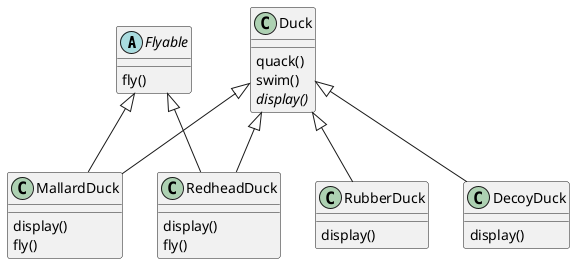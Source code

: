 @startuml

Flyable <|-- MallardDuck
Flyable <|-- RedheadDuck

Duck <|-- MallardDuck
Duck <|-- RedheadDuck
Duck <|-- RubberDuck
Duck <|-- DecoyDuck

abstract class Flyable{
 fly()
}

class Duck {
  quack()
  swim()
  {abstract} display()
}

class MallardDuck {
  display()
  fly()
}

class RedheadDuck {
  display()
  fly()
}

class RubberDuck {
  display()
}

class DecoyDuck {
  display()
}
@endluml

